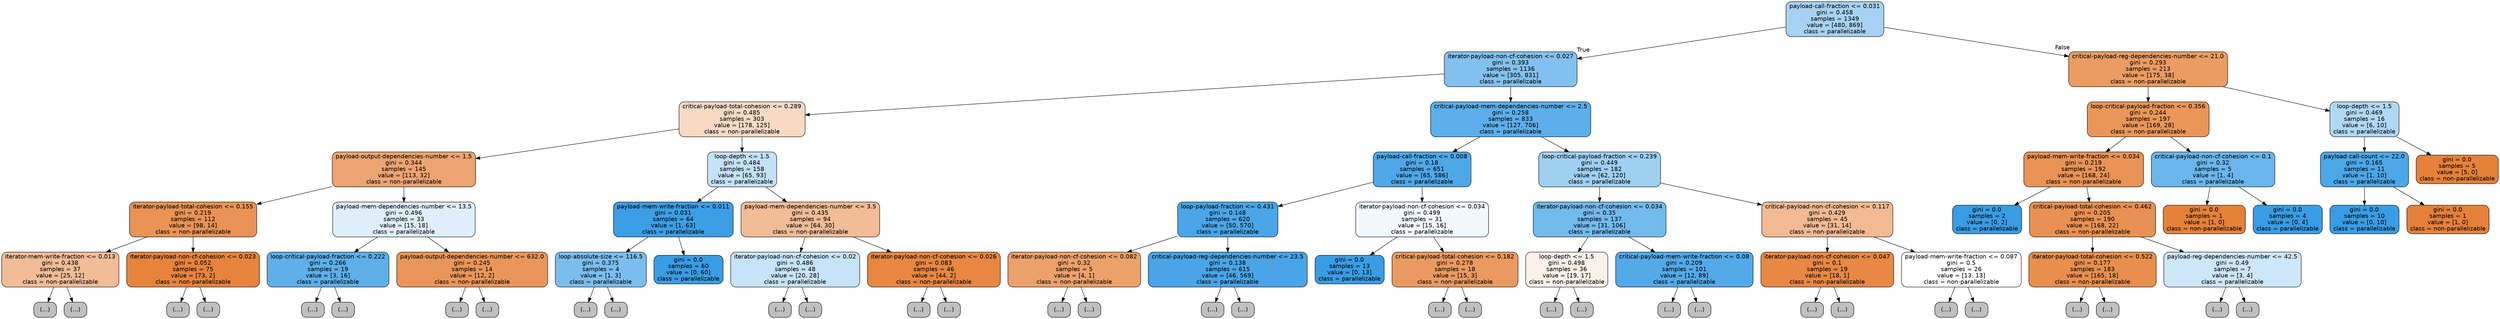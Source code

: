 digraph Tree {
node [shape=box, style="filled, rounded", color="black", fontname=helvetica] ;
edge [fontname=helvetica] ;
0 [label="payload-call-fraction <= 0.031\ngini = 0.458\nsamples = 1349\nvalue = [480, 869]\nclass = parallelizable", fillcolor="#399de572"] ;
1 [label="iterator-payload-non-cf-cohesion <= 0.027\ngini = 0.393\nsamples = 1136\nvalue = [305, 831]\nclass = parallelizable", fillcolor="#399de5a1"] ;
0 -> 1 [labeldistance=2.5, labelangle=45, headlabel="True"] ;
2 [label="critical-payload-total-cohesion <= 0.289\ngini = 0.485\nsamples = 303\nvalue = [178, 125]\nclass = non-parallelizable", fillcolor="#e581394c"] ;
1 -> 2 ;
3 [label="payload-output-dependencies-number <= 1.5\ngini = 0.344\nsamples = 145\nvalue = [113, 32]\nclass = non-parallelizable", fillcolor="#e58139b7"] ;
2 -> 3 ;
4 [label="iterator-payload-total-cohesion <= 0.155\ngini = 0.219\nsamples = 112\nvalue = [98, 14]\nclass = non-parallelizable", fillcolor="#e58139db"] ;
3 -> 4 ;
5 [label="iterator-mem-write-fraction <= 0.013\ngini = 0.438\nsamples = 37\nvalue = [25, 12]\nclass = non-parallelizable", fillcolor="#e5813985"] ;
4 -> 5 ;
6 [label="(...)", fillcolor="#C0C0C0"] ;
5 -> 6 ;
7 [label="(...)", fillcolor="#C0C0C0"] ;
5 -> 7 ;
20 [label="iterator-payload-non-cf-cohesion <= 0.023\ngini = 0.052\nsamples = 75\nvalue = [73, 2]\nclass = non-parallelizable", fillcolor="#e58139f8"] ;
4 -> 20 ;
21 [label="(...)", fillcolor="#C0C0C0"] ;
20 -> 21 ;
22 [label="(...)", fillcolor="#C0C0C0"] ;
20 -> 22 ;
25 [label="payload-mem-dependencies-number <= 13.5\ngini = 0.496\nsamples = 33\nvalue = [15, 18]\nclass = parallelizable", fillcolor="#399de52a"] ;
3 -> 25 ;
26 [label="loop-critical-payload-fraction <= 0.222\ngini = 0.266\nsamples = 19\nvalue = [3, 16]\nclass = parallelizable", fillcolor="#399de5cf"] ;
25 -> 26 ;
27 [label="(...)", fillcolor="#C0C0C0"] ;
26 -> 27 ;
28 [label="(...)", fillcolor="#C0C0C0"] ;
26 -> 28 ;
33 [label="payload-output-dependencies-number <= 632.0\ngini = 0.245\nsamples = 14\nvalue = [12, 2]\nclass = non-parallelizable", fillcolor="#e58139d4"] ;
25 -> 33 ;
34 [label="(...)", fillcolor="#C0C0C0"] ;
33 -> 34 ;
37 [label="(...)", fillcolor="#C0C0C0"] ;
33 -> 37 ;
38 [label="loop-depth <= 1.5\ngini = 0.484\nsamples = 158\nvalue = [65, 93]\nclass = parallelizable", fillcolor="#399de54d"] ;
2 -> 38 ;
39 [label="payload-mem-write-fraction <= 0.011\ngini = 0.031\nsamples = 64\nvalue = [1, 63]\nclass = parallelizable", fillcolor="#399de5fb"] ;
38 -> 39 ;
40 [label="loop-absolute-size <= 116.5\ngini = 0.375\nsamples = 4\nvalue = [1, 3]\nclass = parallelizable", fillcolor="#399de5aa"] ;
39 -> 40 ;
41 [label="(...)", fillcolor="#C0C0C0"] ;
40 -> 41 ;
42 [label="(...)", fillcolor="#C0C0C0"] ;
40 -> 42 ;
43 [label="gini = 0.0\nsamples = 60\nvalue = [0, 60]\nclass = parallelizable", fillcolor="#399de5ff"] ;
39 -> 43 ;
44 [label="payload-mem-dependencies-number <= 3.5\ngini = 0.435\nsamples = 94\nvalue = [64, 30]\nclass = non-parallelizable", fillcolor="#e5813987"] ;
38 -> 44 ;
45 [label="iterator-payload-non-cf-cohesion <= 0.02\ngini = 0.486\nsamples = 48\nvalue = [20, 28]\nclass = parallelizable", fillcolor="#399de549"] ;
44 -> 45 ;
46 [label="(...)", fillcolor="#C0C0C0"] ;
45 -> 46 ;
55 [label="(...)", fillcolor="#C0C0C0"] ;
45 -> 55 ;
66 [label="iterator-payload-non-cf-cohesion <= 0.026\ngini = 0.083\nsamples = 46\nvalue = [44, 2]\nclass = non-parallelizable", fillcolor="#e58139f3"] ;
44 -> 66 ;
67 [label="(...)", fillcolor="#C0C0C0"] ;
66 -> 67 ;
72 [label="(...)", fillcolor="#C0C0C0"] ;
66 -> 72 ;
73 [label="critical-payload-mem-dependencies-number <= 2.5\ngini = 0.258\nsamples = 833\nvalue = [127, 706]\nclass = parallelizable", fillcolor="#399de5d1"] ;
1 -> 73 ;
74 [label="payload-call-fraction <= 0.008\ngini = 0.18\nsamples = 651\nvalue = [65, 586]\nclass = parallelizable", fillcolor="#399de5e3"] ;
73 -> 74 ;
75 [label="loop-payload-fraction <= 0.431\ngini = 0.148\nsamples = 620\nvalue = [50, 570]\nclass = parallelizable", fillcolor="#399de5e9"] ;
74 -> 75 ;
76 [label="iterator-payload-non-cf-cohesion <= 0.082\ngini = 0.32\nsamples = 5\nvalue = [4, 1]\nclass = non-parallelizable", fillcolor="#e58139bf"] ;
75 -> 76 ;
77 [label="(...)", fillcolor="#C0C0C0"] ;
76 -> 77 ;
78 [label="(...)", fillcolor="#C0C0C0"] ;
76 -> 78 ;
79 [label="critical-payload-reg-dependencies-number <= 23.5\ngini = 0.138\nsamples = 615\nvalue = [46, 569]\nclass = parallelizable", fillcolor="#399de5ea"] ;
75 -> 79 ;
80 [label="(...)", fillcolor="#C0C0C0"] ;
79 -> 80 ;
179 [label="(...)", fillcolor="#C0C0C0"] ;
79 -> 179 ;
180 [label="iterator-payload-non-cf-cohesion <= 0.034\ngini = 0.499\nsamples = 31\nvalue = [15, 16]\nclass = parallelizable", fillcolor="#399de510"] ;
74 -> 180 ;
181 [label="gini = 0.0\nsamples = 13\nvalue = [0, 13]\nclass = parallelizable", fillcolor="#399de5ff"] ;
180 -> 181 ;
182 [label="critical-payload-total-cohesion <= 0.182\ngini = 0.278\nsamples = 18\nvalue = [15, 3]\nclass = non-parallelizable", fillcolor="#e58139cc"] ;
180 -> 182 ;
183 [label="(...)", fillcolor="#C0C0C0"] ;
182 -> 183 ;
184 [label="(...)", fillcolor="#C0C0C0"] ;
182 -> 184 ;
187 [label="loop-critical-payload-fraction <= 0.239\ngini = 0.449\nsamples = 182\nvalue = [62, 120]\nclass = parallelizable", fillcolor="#399de57b"] ;
73 -> 187 ;
188 [label="iterator-payload-non-cf-cohesion <= 0.034\ngini = 0.35\nsamples = 137\nvalue = [31, 106]\nclass = parallelizable", fillcolor="#399de5b4"] ;
187 -> 188 ;
189 [label="loop-depth <= 1.5\ngini = 0.498\nsamples = 36\nvalue = [19, 17]\nclass = non-parallelizable", fillcolor="#e581391b"] ;
188 -> 189 ;
190 [label="(...)", fillcolor="#C0C0C0"] ;
189 -> 190 ;
193 [label="(...)", fillcolor="#C0C0C0"] ;
189 -> 193 ;
202 [label="critical-payload-mem-write-fraction <= 0.08\ngini = 0.209\nsamples = 101\nvalue = [12, 89]\nclass = parallelizable", fillcolor="#399de5dd"] ;
188 -> 202 ;
203 [label="(...)", fillcolor="#C0C0C0"] ;
202 -> 203 ;
206 [label="(...)", fillcolor="#C0C0C0"] ;
202 -> 206 ;
221 [label="critical-payload-non-cf-cohesion <= 0.117\ngini = 0.429\nsamples = 45\nvalue = [31, 14]\nclass = non-parallelizable", fillcolor="#e581398c"] ;
187 -> 221 ;
222 [label="iterator-payload-non-cf-cohesion <= 0.047\ngini = 0.1\nsamples = 19\nvalue = [18, 1]\nclass = non-parallelizable", fillcolor="#e58139f1"] ;
221 -> 222 ;
223 [label="(...)", fillcolor="#C0C0C0"] ;
222 -> 223 ;
224 [label="(...)", fillcolor="#C0C0C0"] ;
222 -> 224 ;
227 [label="payload-mem-write-fraction <= 0.087\ngini = 0.5\nsamples = 26\nvalue = [13, 13]\nclass = non-parallelizable", fillcolor="#e5813900"] ;
221 -> 227 ;
228 [label="(...)", fillcolor="#C0C0C0"] ;
227 -> 228 ;
241 [label="(...)", fillcolor="#C0C0C0"] ;
227 -> 241 ;
242 [label="critical-payload-reg-dependencies-number <= 21.0\ngini = 0.293\nsamples = 213\nvalue = [175, 38]\nclass = non-parallelizable", fillcolor="#e58139c8"] ;
0 -> 242 [labeldistance=2.5, labelangle=-45, headlabel="False"] ;
243 [label="loop-critical-payload-fraction <= 0.356\ngini = 0.244\nsamples = 197\nvalue = [169, 28]\nclass = non-parallelizable", fillcolor="#e58139d5"] ;
242 -> 243 ;
244 [label="payload-mem-write-fraction <= 0.034\ngini = 0.219\nsamples = 192\nvalue = [168, 24]\nclass = non-parallelizable", fillcolor="#e58139db"] ;
243 -> 244 ;
245 [label="gini = 0.0\nsamples = 2\nvalue = [0, 2]\nclass = parallelizable", fillcolor="#399de5ff"] ;
244 -> 245 ;
246 [label="critical-payload-total-cohesion <= 0.462\ngini = 0.205\nsamples = 190\nvalue = [168, 22]\nclass = non-parallelizable", fillcolor="#e58139de"] ;
244 -> 246 ;
247 [label="iterator-payload-total-cohesion <= 0.522\ngini = 0.177\nsamples = 183\nvalue = [165, 18]\nclass = non-parallelizable", fillcolor="#e58139e3"] ;
246 -> 247 ;
248 [label="(...)", fillcolor="#C0C0C0"] ;
247 -> 248 ;
285 [label="(...)", fillcolor="#C0C0C0"] ;
247 -> 285 ;
288 [label="payload-reg-dependencies-number <= 42.5\ngini = 0.49\nsamples = 7\nvalue = [3, 4]\nclass = parallelizable", fillcolor="#399de540"] ;
246 -> 288 ;
289 [label="(...)", fillcolor="#C0C0C0"] ;
288 -> 289 ;
290 [label="(...)", fillcolor="#C0C0C0"] ;
288 -> 290 ;
291 [label="critical-payload-non-cf-cohesion <= 0.1\ngini = 0.32\nsamples = 5\nvalue = [1, 4]\nclass = parallelizable", fillcolor="#399de5bf"] ;
243 -> 291 ;
292 [label="gini = 0.0\nsamples = 1\nvalue = [1, 0]\nclass = non-parallelizable", fillcolor="#e58139ff"] ;
291 -> 292 ;
293 [label="gini = 0.0\nsamples = 4\nvalue = [0, 4]\nclass = parallelizable", fillcolor="#399de5ff"] ;
291 -> 293 ;
294 [label="loop-depth <= 1.5\ngini = 0.469\nsamples = 16\nvalue = [6, 10]\nclass = parallelizable", fillcolor="#399de566"] ;
242 -> 294 ;
295 [label="payload-call-count <= 22.0\ngini = 0.165\nsamples = 11\nvalue = [1, 10]\nclass = parallelizable", fillcolor="#399de5e6"] ;
294 -> 295 ;
296 [label="gini = 0.0\nsamples = 10\nvalue = [0, 10]\nclass = parallelizable", fillcolor="#399de5ff"] ;
295 -> 296 ;
297 [label="gini = 0.0\nsamples = 1\nvalue = [1, 0]\nclass = non-parallelizable", fillcolor="#e58139ff"] ;
295 -> 297 ;
298 [label="gini = 0.0\nsamples = 5\nvalue = [5, 0]\nclass = non-parallelizable", fillcolor="#e58139ff"] ;
294 -> 298 ;
}